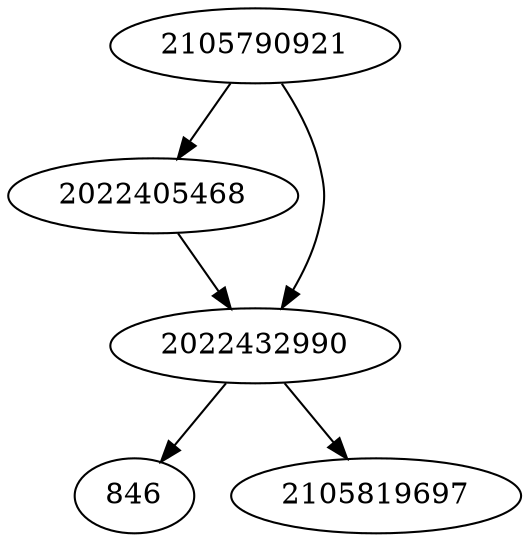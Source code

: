 strict digraph  {
2105790921;
846;
2105819697;
2022405468;
2022432990;
2105790921 -> 2022432990;
2105790921 -> 2022405468;
2022405468 -> 2022432990;
2022432990 -> 2105819697;
2022432990 -> 846;
}
